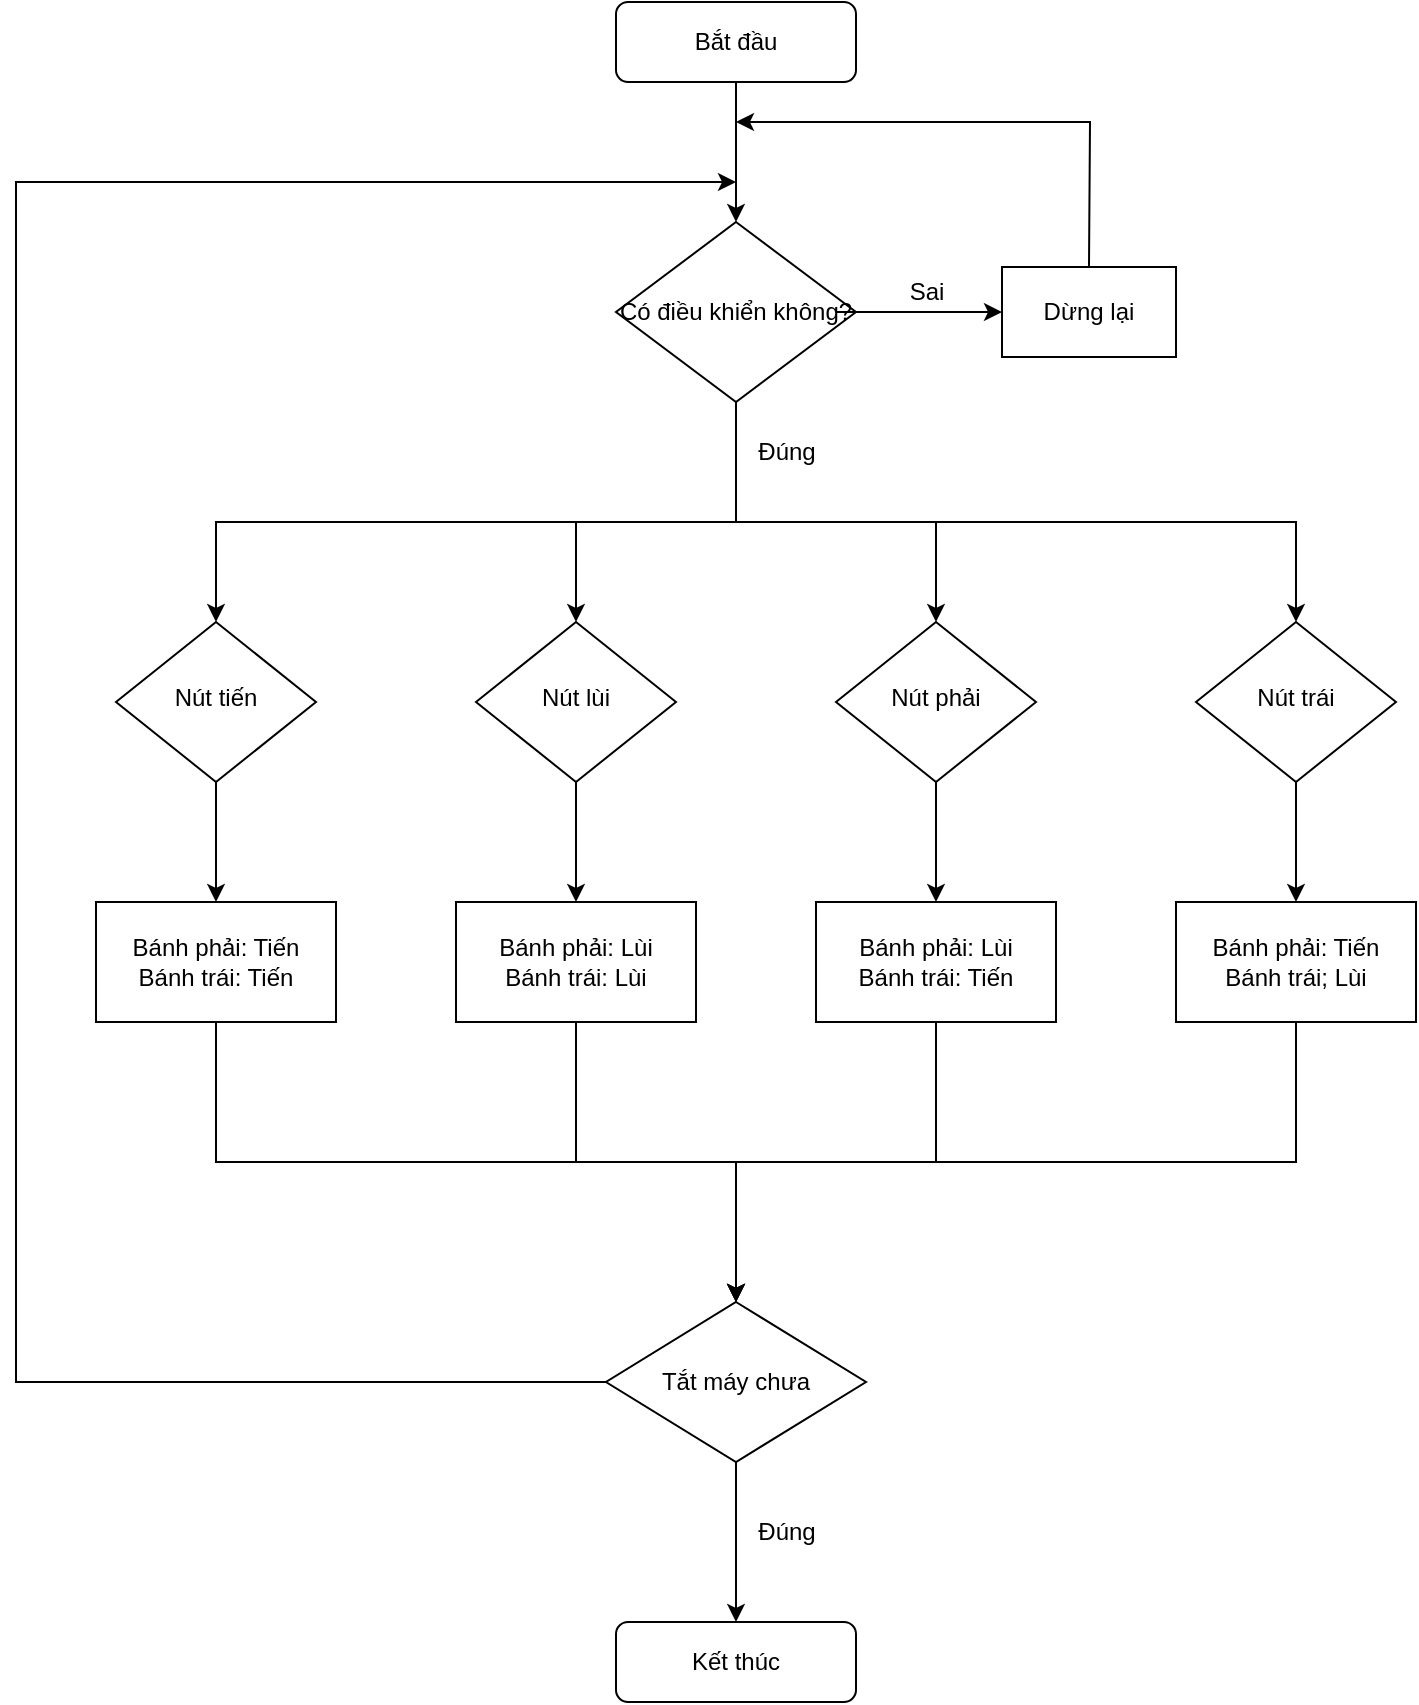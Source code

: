 <mxfile version="24.7.1" type="github">
  <diagram id="C5RBs43oDa-KdzZeNtuy" name="Page-1">
    <mxGraphModel dx="980" dy="616" grid="1" gridSize="10" guides="1" tooltips="1" connect="1" arrows="1" fold="1" page="1" pageScale="1" pageWidth="827" pageHeight="1169" math="0" shadow="0">
      <root>
        <mxCell id="WIyWlLk6GJQsqaUBKTNV-0" />
        <mxCell id="WIyWlLk6GJQsqaUBKTNV-1" parent="WIyWlLk6GJQsqaUBKTNV-0" />
        <mxCell id="WIyWlLk6GJQsqaUBKTNV-3" value="Bắt đầu" style="rounded=1;whiteSpace=wrap;html=1;fontSize=12;glass=0;strokeWidth=1;shadow=0;" parent="WIyWlLk6GJQsqaUBKTNV-1" vertex="1">
          <mxGeometry x="350" y="60" width="120" height="40" as="geometry" />
        </mxCell>
        <mxCell id="WIyWlLk6GJQsqaUBKTNV-6" value="Nút phải" style="rhombus;whiteSpace=wrap;html=1;shadow=0;fontFamily=Helvetica;fontSize=12;align=center;strokeWidth=1;spacing=6;spacingTop=-4;" parent="WIyWlLk6GJQsqaUBKTNV-1" vertex="1">
          <mxGeometry x="460" y="370" width="100" height="80" as="geometry" />
        </mxCell>
        <mxCell id="WIyWlLk6GJQsqaUBKTNV-11" value="Kết thúc" style="rounded=1;whiteSpace=wrap;html=1;fontSize=12;glass=0;strokeWidth=1;shadow=0;" parent="WIyWlLk6GJQsqaUBKTNV-1" vertex="1">
          <mxGeometry x="350" y="870" width="120" height="40" as="geometry" />
        </mxCell>
        <mxCell id="Sm2Wa1odFwlasLzSZplZ-0" value="Có điều khiển không?" style="rhombus;whiteSpace=wrap;html=1;verticalAlign=middle;" parent="WIyWlLk6GJQsqaUBKTNV-1" vertex="1">
          <mxGeometry x="350" y="170" width="120" height="90" as="geometry" />
        </mxCell>
        <mxCell id="Sm2Wa1odFwlasLzSZplZ-3" value="" style="endArrow=classic;html=1;rounded=0;entryX=0.5;entryY=0;entryDx=0;entryDy=0;exitX=0.5;exitY=1;exitDx=0;exitDy=0;" parent="WIyWlLk6GJQsqaUBKTNV-1" source="WIyWlLk6GJQsqaUBKTNV-3" target="Sm2Wa1odFwlasLzSZplZ-0" edge="1">
          <mxGeometry width="50" height="50" relative="1" as="geometry">
            <mxPoint x="520" y="180" as="sourcePoint" />
            <mxPoint x="550" y="120" as="targetPoint" />
          </mxGeometry>
        </mxCell>
        <mxCell id="Sm2Wa1odFwlasLzSZplZ-4" value="" style="endArrow=classic;html=1;rounded=0;exitX=1;exitY=0.5;exitDx=0;exitDy=0;entryX=0;entryY=0.5;entryDx=0;entryDy=0;" parent="WIyWlLk6GJQsqaUBKTNV-1" target="Sm2Wa1odFwlasLzSZplZ-5" edge="1">
          <mxGeometry width="50" height="50" relative="1" as="geometry">
            <mxPoint x="460" y="215" as="sourcePoint" />
            <mxPoint x="538.0" y="215" as="targetPoint" />
            <Array as="points" />
          </mxGeometry>
        </mxCell>
        <mxCell id="Sm2Wa1odFwlasLzSZplZ-5" value="Dừng lại" style="rounded=0;whiteSpace=wrap;html=1;" parent="WIyWlLk6GJQsqaUBKTNV-1" vertex="1">
          <mxGeometry x="543" y="192.5" width="87" height="45" as="geometry" />
        </mxCell>
        <mxCell id="Sm2Wa1odFwlasLzSZplZ-6" value="" style="endArrow=classic;html=1;rounded=0;exitX=0.5;exitY=0;exitDx=0;exitDy=0;" parent="WIyWlLk6GJQsqaUBKTNV-1" source="Sm2Wa1odFwlasLzSZplZ-5" edge="1">
          <mxGeometry width="50" height="50" relative="1" as="geometry">
            <mxPoint x="590" y="190" as="sourcePoint" />
            <mxPoint x="410" y="120" as="targetPoint" />
            <Array as="points">
              <mxPoint x="587" y="120" />
            </Array>
          </mxGeometry>
        </mxCell>
        <mxCell id="Sm2Wa1odFwlasLzSZplZ-8" value="" style="endArrow=classic;html=1;rounded=0;exitX=0.5;exitY=1;exitDx=0;exitDy=0;" parent="WIyWlLk6GJQsqaUBKTNV-1" source="Sm2Wa1odFwlasLzSZplZ-0" target="WIyWlLk6GJQsqaUBKTNV-6" edge="1">
          <mxGeometry width="50" height="50" relative="1" as="geometry">
            <mxPoint x="470" y="280" as="sourcePoint" />
            <mxPoint x="520" y="390" as="targetPoint" />
            <Array as="points">
              <mxPoint x="410" y="320" />
              <mxPoint x="510" y="320" />
            </Array>
          </mxGeometry>
        </mxCell>
        <mxCell id="Sm2Wa1odFwlasLzSZplZ-9" value="Sai" style="text;html=1;align=center;verticalAlign=middle;resizable=0;points=[];autosize=1;strokeColor=none;fillColor=none;" parent="WIyWlLk6GJQsqaUBKTNV-1" vertex="1">
          <mxGeometry x="485" y="190" width="40" height="30" as="geometry" />
        </mxCell>
        <mxCell id="Sm2Wa1odFwlasLzSZplZ-11" value="Đúng" style="text;html=1;align=center;verticalAlign=middle;resizable=0;points=[];autosize=1;strokeColor=none;fillColor=none;" parent="WIyWlLk6GJQsqaUBKTNV-1" vertex="1">
          <mxGeometry x="410" y="270" width="50" height="30" as="geometry" />
        </mxCell>
        <mxCell id="Sm2Wa1odFwlasLzSZplZ-12" value="Nút lùi" style="rhombus;whiteSpace=wrap;html=1;shadow=0;fontFamily=Helvetica;fontSize=12;align=center;strokeWidth=1;spacing=6;spacingTop=-4;" parent="WIyWlLk6GJQsqaUBKTNV-1" vertex="1">
          <mxGeometry x="280" y="370" width="100" height="80" as="geometry" />
        </mxCell>
        <mxCell id="Sm2Wa1odFwlasLzSZplZ-13" value="" style="endArrow=classic;html=1;rounded=0;exitX=0.5;exitY=1;exitDx=0;exitDy=0;entryX=0.5;entryY=0;entryDx=0;entryDy=0;" parent="WIyWlLk6GJQsqaUBKTNV-1" source="Sm2Wa1odFwlasLzSZplZ-0" target="Sm2Wa1odFwlasLzSZplZ-12" edge="1">
          <mxGeometry width="50" height="50" relative="1" as="geometry">
            <mxPoint x="380" y="260" as="sourcePoint" />
            <mxPoint x="240" y="330" as="targetPoint" />
            <Array as="points">
              <mxPoint x="410" y="320" />
              <mxPoint x="330" y="320" />
            </Array>
          </mxGeometry>
        </mxCell>
        <mxCell id="Sm2Wa1odFwlasLzSZplZ-15" value="Nút tiến" style="rhombus;whiteSpace=wrap;html=1;shadow=0;fontFamily=Helvetica;fontSize=12;align=center;strokeWidth=1;spacing=6;spacingTop=-4;" parent="WIyWlLk6GJQsqaUBKTNV-1" vertex="1">
          <mxGeometry x="100" y="370" width="100" height="80" as="geometry" />
        </mxCell>
        <mxCell id="Sm2Wa1odFwlasLzSZplZ-16" value="" style="endArrow=classic;html=1;rounded=0;exitX=0.5;exitY=1;exitDx=0;exitDy=0;entryX=0.5;entryY=0;entryDx=0;entryDy=0;" parent="WIyWlLk6GJQsqaUBKTNV-1" source="Sm2Wa1odFwlasLzSZplZ-0" target="Sm2Wa1odFwlasLzSZplZ-15" edge="1">
          <mxGeometry width="50" height="50" relative="1" as="geometry">
            <mxPoint x="80" y="210" as="sourcePoint" />
            <mxPoint x="190" y="340" as="targetPoint" />
            <Array as="points">
              <mxPoint x="410" y="320" />
              <mxPoint x="150" y="320" />
            </Array>
          </mxGeometry>
        </mxCell>
        <mxCell id="Sm2Wa1odFwlasLzSZplZ-17" value="Nút trái" style="rhombus;whiteSpace=wrap;html=1;shadow=0;fontFamily=Helvetica;fontSize=12;align=center;strokeWidth=1;spacing=6;spacingTop=-4;" parent="WIyWlLk6GJQsqaUBKTNV-1" vertex="1">
          <mxGeometry x="640" y="370" width="100" height="80" as="geometry" />
        </mxCell>
        <mxCell id="Sm2Wa1odFwlasLzSZplZ-18" value="" style="endArrow=classic;html=1;rounded=0;exitX=0.5;exitY=1;exitDx=0;exitDy=0;" parent="WIyWlLk6GJQsqaUBKTNV-1" source="Sm2Wa1odFwlasLzSZplZ-0" target="Sm2Wa1odFwlasLzSZplZ-17" edge="1">
          <mxGeometry width="50" height="50" relative="1" as="geometry">
            <mxPoint x="560" y="250" as="sourcePoint" />
            <mxPoint x="670" y="380" as="targetPoint" />
            <Array as="points">
              <mxPoint x="410" y="320" />
              <mxPoint x="690" y="320" />
            </Array>
          </mxGeometry>
        </mxCell>
        <mxCell id="wOQDexnjdZNQ67dIOUED-0" value="" style="endArrow=classic;html=1;rounded=0;exitX=0.5;exitY=1;exitDx=0;exitDy=0;" edge="1" parent="WIyWlLk6GJQsqaUBKTNV-1" source="Sm2Wa1odFwlasLzSZplZ-15">
          <mxGeometry width="50" height="50" relative="1" as="geometry">
            <mxPoint x="150" y="530" as="sourcePoint" />
            <mxPoint x="150" y="510" as="targetPoint" />
          </mxGeometry>
        </mxCell>
        <mxCell id="wOQDexnjdZNQ67dIOUED-2" value="Bánh phải: Tiến&lt;div&gt;Bánh trái: Tiến&lt;/div&gt;" style="rounded=0;whiteSpace=wrap;html=1;" vertex="1" parent="WIyWlLk6GJQsqaUBKTNV-1">
          <mxGeometry x="90" y="510" width="120" height="60" as="geometry" />
        </mxCell>
        <mxCell id="wOQDexnjdZNQ67dIOUED-3" value="" style="endArrow=classic;html=1;rounded=0;exitX=0.5;exitY=1;exitDx=0;exitDy=0;" edge="1" parent="WIyWlLk6GJQsqaUBKTNV-1">
          <mxGeometry width="50" height="50" relative="1" as="geometry">
            <mxPoint x="330" y="450" as="sourcePoint" />
            <mxPoint x="330" y="510" as="targetPoint" />
          </mxGeometry>
        </mxCell>
        <mxCell id="wOQDexnjdZNQ67dIOUED-4" value="Bánh phải: Lùi&lt;div&gt;Bánh trái: Lùi&lt;/div&gt;" style="rounded=0;whiteSpace=wrap;html=1;" vertex="1" parent="WIyWlLk6GJQsqaUBKTNV-1">
          <mxGeometry x="270" y="510" width="120" height="60" as="geometry" />
        </mxCell>
        <mxCell id="wOQDexnjdZNQ67dIOUED-5" value="" style="endArrow=classic;html=1;rounded=0;exitX=0.5;exitY=1;exitDx=0;exitDy=0;" edge="1" parent="WIyWlLk6GJQsqaUBKTNV-1">
          <mxGeometry width="50" height="50" relative="1" as="geometry">
            <mxPoint x="510" y="450" as="sourcePoint" />
            <mxPoint x="510" y="510" as="targetPoint" />
          </mxGeometry>
        </mxCell>
        <mxCell id="wOQDexnjdZNQ67dIOUED-6" value="Bánh phải: Lùi&lt;div&gt;Bánh trái: Tiến&lt;/div&gt;" style="rounded=0;whiteSpace=wrap;html=1;" vertex="1" parent="WIyWlLk6GJQsqaUBKTNV-1">
          <mxGeometry x="450" y="510" width="120" height="60" as="geometry" />
        </mxCell>
        <mxCell id="wOQDexnjdZNQ67dIOUED-7" value="" style="endArrow=classic;html=1;rounded=0;exitX=0.5;exitY=1;exitDx=0;exitDy=0;" edge="1" parent="WIyWlLk6GJQsqaUBKTNV-1">
          <mxGeometry width="50" height="50" relative="1" as="geometry">
            <mxPoint x="690" y="450" as="sourcePoint" />
            <mxPoint x="690" y="510" as="targetPoint" />
          </mxGeometry>
        </mxCell>
        <mxCell id="wOQDexnjdZNQ67dIOUED-8" value="Bánh phải: Tiến&lt;div&gt;Bánh trái; Lùi&lt;/div&gt;" style="rounded=0;whiteSpace=wrap;html=1;" vertex="1" parent="WIyWlLk6GJQsqaUBKTNV-1">
          <mxGeometry x="630" y="510" width="120" height="60" as="geometry" />
        </mxCell>
        <mxCell id="wOQDexnjdZNQ67dIOUED-9" value="" style="endArrow=classic;html=1;rounded=0;exitX=0.5;exitY=1;exitDx=0;exitDy=0;entryX=0.5;entryY=0;entryDx=0;entryDy=0;" edge="1" parent="WIyWlLk6GJQsqaUBKTNV-1" source="wOQDexnjdZNQ67dIOUED-2" target="wOQDexnjdZNQ67dIOUED-14">
          <mxGeometry width="50" height="50" relative="1" as="geometry">
            <mxPoint x="190" y="690" as="sourcePoint" />
            <mxPoint x="410" y="710" as="targetPoint" />
            <Array as="points">
              <mxPoint x="150" y="640" />
              <mxPoint x="410" y="640" />
            </Array>
          </mxGeometry>
        </mxCell>
        <mxCell id="wOQDexnjdZNQ67dIOUED-10" value="" style="endArrow=classic;html=1;rounded=0;exitX=0.5;exitY=1;exitDx=0;exitDy=0;entryX=0.5;entryY=0;entryDx=0;entryDy=0;" edge="1" parent="WIyWlLk6GJQsqaUBKTNV-1" source="wOQDexnjdZNQ67dIOUED-4" target="wOQDexnjdZNQ67dIOUED-14">
          <mxGeometry width="50" height="50" relative="1" as="geometry">
            <mxPoint x="280" y="770" as="sourcePoint" />
            <mxPoint x="410" y="710" as="targetPoint" />
            <Array as="points">
              <mxPoint x="330" y="640" />
              <mxPoint x="410" y="640" />
            </Array>
          </mxGeometry>
        </mxCell>
        <mxCell id="wOQDexnjdZNQ67dIOUED-11" value="" style="endArrow=classic;html=1;rounded=0;exitX=0.5;exitY=1;exitDx=0;exitDy=0;entryX=0.5;entryY=0;entryDx=0;entryDy=0;" edge="1" parent="WIyWlLk6GJQsqaUBKTNV-1" source="wOQDexnjdZNQ67dIOUED-6" target="wOQDexnjdZNQ67dIOUED-14">
          <mxGeometry width="50" height="50" relative="1" as="geometry">
            <mxPoint x="510" y="670" as="sourcePoint" />
            <mxPoint x="410" y="710" as="targetPoint" />
            <Array as="points">
              <mxPoint x="510" y="640" />
              <mxPoint x="410" y="640" />
            </Array>
          </mxGeometry>
        </mxCell>
        <mxCell id="wOQDexnjdZNQ67dIOUED-12" value="" style="endArrow=classic;html=1;rounded=0;exitX=0.5;exitY=1;exitDx=0;exitDy=0;entryX=0.5;entryY=0;entryDx=0;entryDy=0;" edge="1" parent="WIyWlLk6GJQsqaUBKTNV-1" source="wOQDexnjdZNQ67dIOUED-8" target="wOQDexnjdZNQ67dIOUED-14">
          <mxGeometry width="50" height="50" relative="1" as="geometry">
            <mxPoint x="620" y="660" as="sourcePoint" />
            <mxPoint x="410" y="710" as="targetPoint" />
            <Array as="points">
              <mxPoint x="690" y="640" />
              <mxPoint x="410" y="640" />
            </Array>
          </mxGeometry>
        </mxCell>
        <mxCell id="wOQDexnjdZNQ67dIOUED-14" value="Tắt máy chưa" style="rhombus;whiteSpace=wrap;html=1;" vertex="1" parent="WIyWlLk6GJQsqaUBKTNV-1">
          <mxGeometry x="345" y="710" width="130" height="80" as="geometry" />
        </mxCell>
        <mxCell id="wOQDexnjdZNQ67dIOUED-15" value="" style="endArrow=classic;html=1;rounded=0;exitX=0.5;exitY=1;exitDx=0;exitDy=0;entryX=0.5;entryY=0;entryDx=0;entryDy=0;" edge="1" parent="WIyWlLk6GJQsqaUBKTNV-1" source="wOQDexnjdZNQ67dIOUED-14" target="WIyWlLk6GJQsqaUBKTNV-11">
          <mxGeometry width="50" height="50" relative="1" as="geometry">
            <mxPoint x="480" y="850" as="sourcePoint" />
            <mxPoint x="410" y="868" as="targetPoint" />
          </mxGeometry>
        </mxCell>
        <mxCell id="wOQDexnjdZNQ67dIOUED-16" value="Đúng" style="text;html=1;align=center;verticalAlign=middle;resizable=0;points=[];autosize=1;strokeColor=none;fillColor=none;" vertex="1" parent="WIyWlLk6GJQsqaUBKTNV-1">
          <mxGeometry x="410" y="810" width="50" height="30" as="geometry" />
        </mxCell>
        <mxCell id="wOQDexnjdZNQ67dIOUED-17" value="" style="endArrow=classic;html=1;rounded=0;exitX=0;exitY=0.5;exitDx=0;exitDy=0;" edge="1" parent="WIyWlLk6GJQsqaUBKTNV-1" source="wOQDexnjdZNQ67dIOUED-14">
          <mxGeometry width="50" height="50" relative="1" as="geometry">
            <mxPoint x="280" y="780" as="sourcePoint" />
            <mxPoint x="410" y="150" as="targetPoint" />
            <Array as="points">
              <mxPoint x="50" y="750" />
              <mxPoint x="50" y="150" />
            </Array>
          </mxGeometry>
        </mxCell>
      </root>
    </mxGraphModel>
  </diagram>
</mxfile>
